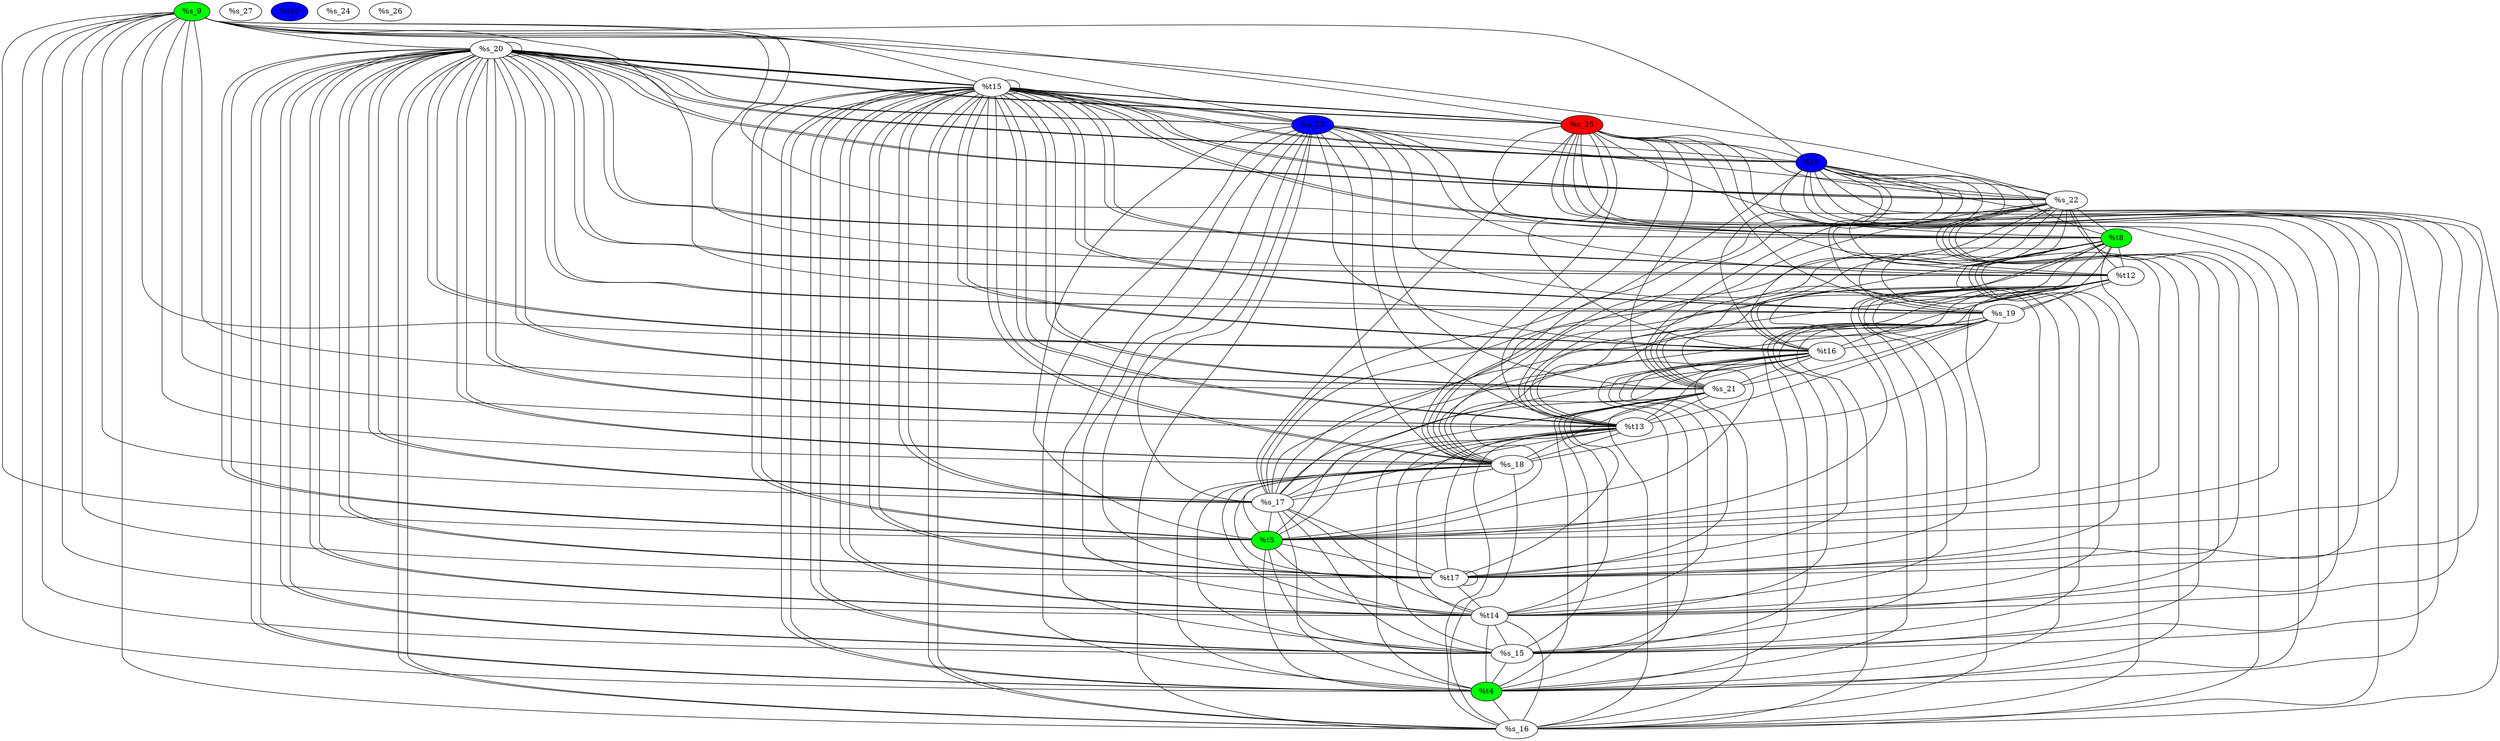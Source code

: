 graph {
    ordering=out;
    color="#efefef";
    edge[fontsize=8 fontname="Verdana"];
	0 [label="%t5"fillcolor=green,style=filled]
	1 [label="%t4"fillcolor=green,style=filled]
	2 [label="%s_15"]
	3 [label="%t14"]
	4 [label="%t17"]
	5 [label="%s_17"]
	6 [label="%s_16"]
	7 [label="%t16"]
	8 [label="%s_18"]
	9 [label="%t13"]
	10 [label="%s_21"]
	11 [label="%s_20"]
	12 [label="%s_19"]
	13 [label="%t12"]
	14 [label="%t8"fillcolor=green,style=filled]
	15 [label="%s_22"]
	16 [label="%t9"fillcolor=blue,style=filled]
	17 [label="%s_23"fillcolor=blue,style=filled]
	18 [label="%s_25"fillcolor=red,style=filled]
	19 [label="%t15"]
	20 [label="%s_27"]
	21 [label="%t10"fillcolor=blue,style=filled]
	22 [label="%s_24"]
	23 [label="%s_26"]
	24 [label="%s_9"fillcolor=green,style=filled]
	 8 -- 0
	 9 -- 0
	 5 -- 0
	 10 -- 0
	 1 -- 0
	 7 -- 0
	 11 -- 0
	 15 -- 0
	 16 -- 0
	 14 -- 0
	 11 -- 0
	 12 -- 0
	 13 -- 0
	 17 -- 0
	 18 -- 0
	 19 -- 0
	 19 -- 0
	 3 -- 0
	 24 -- 0
	 2 -- 1
	 8 -- 1
	 9 -- 1
	 5 -- 1
	 10 -- 1
	 7 -- 1
	 11 -- 1
	 15 -- 1
	 16 -- 1
	 14 -- 1
	 11 -- 1
	 12 -- 1
	 13 -- 1
	 17 -- 1
	 18 -- 1
	 19 -- 1
	 19 -- 1
	 3 -- 1
	 24 -- 1
	 0 -- 2
	 8 -- 2
	 9 -- 2
	 5 -- 2
	 10 -- 2
	 7 -- 2
	 11 -- 2
	 15 -- 2
	 16 -- 2
	 14 -- 2
	 11 -- 2
	 12 -- 2
	 13 -- 2
	 17 -- 2
	 18 -- 2
	 19 -- 2
	 19 -- 2
	 3 -- 2
	 24 -- 2
	 4 -- 3
	 8 -- 3
	 9 -- 3
	 5 -- 3
	 10 -- 3
	 7 -- 3
	 11 -- 3
	 15 -- 3
	 16 -- 3
	 14 -- 3
	 11 -- 3
	 12 -- 3
	 13 -- 3
	 17 -- 3
	 18 -- 3
	 19 -- 3
	 19 -- 3
	 24 -- 3
	 4 -- 4
	 0 -- 4
	 8 -- 4
	 9 -- 4
	 5 -- 4
	 10 -- 4
	 7 -- 4
	 11 -- 4
	 15 -- 4
	 16 -- 4
	 14 -- 4
	 11 -- 4
	 12 -- 4
	 13 -- 4
	 17 -- 4
	 18 -- 4
	 19 -- 4
	 19 -- 4
	 24 -- 4
	 15 -- 5
	 16 -- 5
	 14 -- 5
	 11 -- 5
	 12 -- 5
	 13 -- 5
	 17 -- 5
	 18 -- 5
	 19 -- 5
	 19 -- 5
	 8 -- 5
	 9 -- 5
	 10 -- 5
	 7 -- 5
	 11 -- 5
	 24 -- 5
	 8 -- 6
	 9 -- 6
	 15 -- 6
	 16 -- 6
	 14 -- 6
	 11 -- 6
	 12 -- 6
	 13 -- 6
	 17 -- 6
	 1 -- 6
	 18 -- 6
	 19 -- 6
	 19 -- 6
	 3 -- 6
	 10 -- 6
	 7 -- 6
	 11 -- 6
	 24 -- 6
	 8 -- 7
	 9 -- 7
	 15 -- 7
	 16 -- 7
	 14 -- 7
	 11 -- 7
	 12 -- 7
	 13 -- 7
	 17 -- 7
	 18 -- 7
	 19 -- 7
	 19 -- 7
	 11 -- 7
	 24 -- 7
	 10 -- 8
	 9 -- 8
	 15 -- 8
	 16 -- 8
	 14 -- 8
	 11 -- 8
	 12 -- 8
	 13 -- 8
	 17 -- 8
	 18 -- 8
	 19 -- 8
	 19 -- 8
	 11 -- 8
	 24 -- 8
	 10 -- 9
	 15 -- 9
	 16 -- 9
	 14 -- 9
	 11 -- 9
	 12 -- 9
	 13 -- 9
	 17 -- 9
	 18 -- 9
	 19 -- 9
	 19 -- 9
	 11 -- 9
	 24 -- 9
	 7 -- 10
	 15 -- 10
	 16 -- 10
	 14 -- 10
	 11 -- 10
	 12 -- 10
	 13 -- 10
	 17 -- 10
	 18 -- 10
	 19 -- 10
	 19 -- 10
	 11 -- 10
	 24 -- 10
	 11 -- 11
	 16 -- 11
	 14 -- 11
	 12 -- 11
	 13 -- 11
	 17 -- 11
	 18 -- 11
	 19 -- 11
	 19 -- 11
	 24 -- 11
	 15 -- 12
	 11 -- 12
	 16 -- 12
	 14 -- 12
	 13 -- 12
	 17 -- 12
	 18 -- 12
	 19 -- 12
	 19 -- 12
	 24 -- 12
	 16 -- 13
	 14 -- 13
	 15 -- 13
	 11 -- 13
	 17 -- 13
	 18 -- 13
	 19 -- 13
	 19 -- 13
	 24 -- 13
	 16 -- 14
	 15 -- 14
	 11 -- 14
	 17 -- 14
	 18 -- 14
	 19 -- 14
	 19 -- 14
	 24 -- 14
	 11 -- 15
	 16 -- 15
	 11 -- 15
	 17 -- 15
	 18 -- 15
	 19 -- 15
	 19 -- 15
	 24 -- 15
	 17 -- 16
	 11 -- 16
	 18 -- 16
	 19 -- 16
	 19 -- 16
	 24 -- 16
	 11 -- 17
	 19 -- 17
	 19 -- 17
	 24 -- 17
	 11 -- 18
	 19 -- 18
	 19 -- 18
	 24 -- 18
	 19 -- 19
	 11 -- 19
	 24 -- 19
}